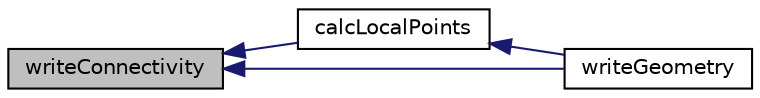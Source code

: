 digraph "writeConnectivity"
{
  bgcolor="transparent";
  edge [fontname="Helvetica",fontsize="10",labelfontname="Helvetica",labelfontsize="10"];
  node [fontname="Helvetica",fontsize="10",shape=record];
  rankdir="LR";
  Node1 [label="writeConnectivity",height=0.2,width=0.4,color="black", fillcolor="grey75", style="filled", fontcolor="black"];
  Node1 -> Node2 [dir="back",color="midnightblue",fontsize="10",style="solid",fontname="Helvetica"];
  Node2 [label="calcLocalPoints",height=0.2,width=0.4,color="black",URL="$a00656.html#aacc8d8fa1af0aa860765e29f66b38dbf",tooltip="Track points used. "];
  Node2 -> Node3 [dir="back",color="midnightblue",fontsize="10",style="solid",fontname="Helvetica"];
  Node3 [label="writeGeometry",height=0.2,width=0.4,color="black",URL="$a00656.html#a0167ca94bd5095b2d47fd5361b4de10b",tooltip="Helper: write geometry given the pointField. "];
  Node1 -> Node3 [dir="back",color="midnightblue",fontsize="10",style="solid",fontname="Helvetica"];
}
